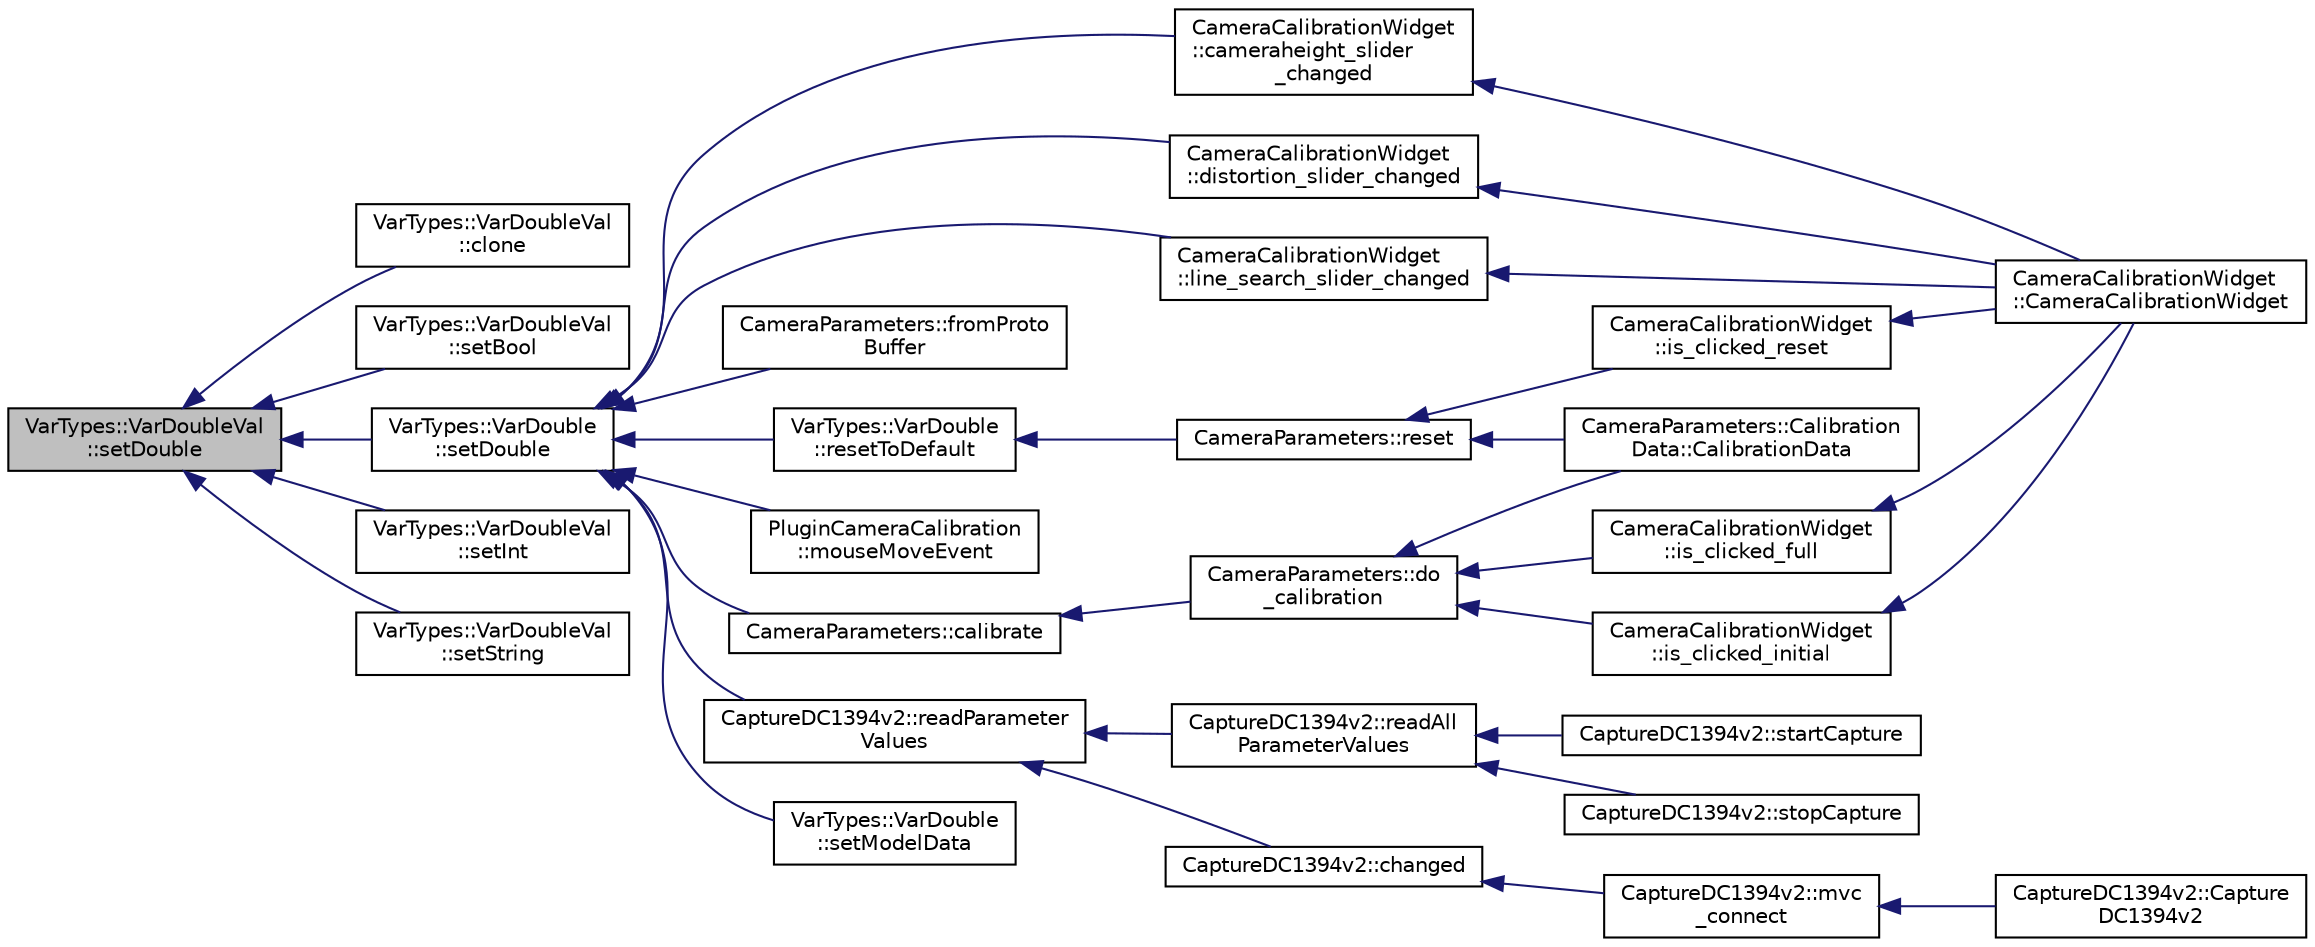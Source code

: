 digraph "VarTypes::VarDoubleVal::setDouble"
{
 // INTERACTIVE_SVG=YES
  edge [fontname="Helvetica",fontsize="10",labelfontname="Helvetica",labelfontsize="10"];
  node [fontname="Helvetica",fontsize="10",shape=record];
  rankdir="LR";
  Node1 [label="VarTypes::VarDoubleVal\l::setDouble",height=0.2,width=0.4,color="black", fillcolor="grey75", style="filled", fontcolor="black"];
  Node1 -> Node2 [dir="back",color="midnightblue",fontsize="10",style="solid",fontname="Helvetica"];
  Node2 [label="VarTypes::VarDoubleVal\l::clone",height=0.2,width=0.4,color="black", fillcolor="white", style="filled",URL="$db/d0f/class_var_types_1_1_var_double_val.html#a427b7fc143308d145120cf544456c97f"];
  Node1 -> Node3 [dir="back",color="midnightblue",fontsize="10",style="solid",fontname="Helvetica"];
  Node3 [label="VarTypes::VarDoubleVal\l::setBool",height=0.2,width=0.4,color="black", fillcolor="white", style="filled",URL="$db/d0f/class_var_types_1_1_var_double_val.html#a02b7db4841d7f03cfe5ec32dd571c598"];
  Node1 -> Node4 [dir="back",color="midnightblue",fontsize="10",style="solid",fontname="Helvetica"];
  Node4 [label="VarTypes::VarDouble\l::setDouble",height=0.2,width=0.4,color="black", fillcolor="white", style="filled",URL="$d6/de9/class_var_types_1_1_var_double.html#a7ab84dad58686acfe6a22332f8475960",tooltip="set the value of this node to val. "];
  Node4 -> Node5 [dir="back",color="midnightblue",fontsize="10",style="solid",fontname="Helvetica"];
  Node5 [label="CameraParameters::calibrate",height=0.2,width=0.4,color="black", fillcolor="white", style="filled",URL="$d7/df2/class_camera_parameters.html#a28286392a58b959438648e150d1b83b9"];
  Node5 -> Node6 [dir="back",color="midnightblue",fontsize="10",style="solid",fontname="Helvetica"];
  Node6 [label="CameraParameters::do\l_calibration",height=0.2,width=0.4,color="black", fillcolor="white", style="filled",URL="$d7/df2/class_camera_parameters.html#a244bd64783acb2c4021f168321cc8e8b"];
  Node6 -> Node7 [dir="back",color="midnightblue",fontsize="10",style="solid",fontname="Helvetica"];
  Node7 [label="CameraParameters::Calibration\lData::CalibrationData",height=0.2,width=0.4,color="black", fillcolor="white", style="filled",URL="$d7/d34/class_camera_parameters_1_1_calibration_data.html#ac94036112ff17acd4a54394887f0f38a"];
  Node6 -> Node8 [dir="back",color="midnightblue",fontsize="10",style="solid",fontname="Helvetica"];
  Node8 [label="CameraCalibrationWidget\l::is_clicked_full",height=0.2,width=0.4,color="black", fillcolor="white", style="filled",URL="$dd/dc1/class_camera_calibration_widget.html#a1f276e8981eb6509d29b950f2d984f2a"];
  Node8 -> Node9 [dir="back",color="midnightblue",fontsize="10",style="solid",fontname="Helvetica"];
  Node9 [label="CameraCalibrationWidget\l::CameraCalibrationWidget",height=0.2,width=0.4,color="black", fillcolor="white", style="filled",URL="$dd/dc1/class_camera_calibration_widget.html#a2b31fac70642ae332911579bf6717a4b"];
  Node6 -> Node10 [dir="back",color="midnightblue",fontsize="10",style="solid",fontname="Helvetica"];
  Node10 [label="CameraCalibrationWidget\l::is_clicked_initial",height=0.2,width=0.4,color="black", fillcolor="white", style="filled",URL="$dd/dc1/class_camera_calibration_widget.html#a534a101bfcaf0bb2d7b3d285e34e3d06"];
  Node10 -> Node9 [dir="back",color="midnightblue",fontsize="10",style="solid",fontname="Helvetica"];
  Node4 -> Node11 [dir="back",color="midnightblue",fontsize="10",style="solid",fontname="Helvetica"];
  Node11 [label="CameraCalibrationWidget\l::cameraheight_slider\l_changed",height=0.2,width=0.4,color="black", fillcolor="white", style="filled",URL="$dd/dc1/class_camera_calibration_widget.html#aa4bbb4e47b1cf8f3714e82828c7609f4"];
  Node11 -> Node9 [dir="back",color="midnightblue",fontsize="10",style="solid",fontname="Helvetica"];
  Node4 -> Node12 [dir="back",color="midnightblue",fontsize="10",style="solid",fontname="Helvetica"];
  Node12 [label="CameraCalibrationWidget\l::distortion_slider_changed",height=0.2,width=0.4,color="black", fillcolor="white", style="filled",URL="$dd/dc1/class_camera_calibration_widget.html#a003ff96284019239422c3912d406215a"];
  Node12 -> Node9 [dir="back",color="midnightblue",fontsize="10",style="solid",fontname="Helvetica"];
  Node4 -> Node13 [dir="back",color="midnightblue",fontsize="10",style="solid",fontname="Helvetica"];
  Node13 [label="CameraParameters::fromProto\lBuffer",height=0.2,width=0.4,color="black", fillcolor="white", style="filled",URL="$d7/df2/class_camera_parameters.html#a6ed09cbee73efc04596baff5cd4a9a8a"];
  Node4 -> Node14 [dir="back",color="midnightblue",fontsize="10",style="solid",fontname="Helvetica"];
  Node14 [label="CameraCalibrationWidget\l::line_search_slider_changed",height=0.2,width=0.4,color="black", fillcolor="white", style="filled",URL="$dd/dc1/class_camera_calibration_widget.html#a2f432484f8c5dbb50060d9b561dd1115"];
  Node14 -> Node9 [dir="back",color="midnightblue",fontsize="10",style="solid",fontname="Helvetica"];
  Node4 -> Node15 [dir="back",color="midnightblue",fontsize="10",style="solid",fontname="Helvetica"];
  Node15 [label="PluginCameraCalibration\l::mouseMoveEvent",height=0.2,width=0.4,color="black", fillcolor="white", style="filled",URL="$d7/de5/class_plugin_camera_calibration.html#af8bf9585ea5a96c6562d0cec71fb5d49"];
  Node4 -> Node16 [dir="back",color="midnightblue",fontsize="10",style="solid",fontname="Helvetica"];
  Node16 [label="CaptureDC1394v2::readParameter\lValues",height=0.2,width=0.4,color="black", fillcolor="white", style="filled",URL="$d9/db2/class_capture_d_c1394v2.html#ad393401efc2065c27cd094d1e44e38e6"];
  Node16 -> Node17 [dir="back",color="midnightblue",fontsize="10",style="solid",fontname="Helvetica"];
  Node17 [label="CaptureDC1394v2::changed",height=0.2,width=0.4,color="black", fillcolor="white", style="filled",URL="$d9/db2/class_capture_d_c1394v2.html#a6d69748c8c223923dd7b19e0fd126a36"];
  Node17 -> Node18 [dir="back",color="midnightblue",fontsize="10",style="solid",fontname="Helvetica"];
  Node18 [label="CaptureDC1394v2::mvc\l_connect",height=0.2,width=0.4,color="black", fillcolor="white", style="filled",URL="$d9/db2/class_capture_d_c1394v2.html#a4dd2211f320a3512c8f0e613f59534fa"];
  Node18 -> Node19 [dir="back",color="midnightblue",fontsize="10",style="solid",fontname="Helvetica"];
  Node19 [label="CaptureDC1394v2::Capture\lDC1394v2",height=0.2,width=0.4,color="black", fillcolor="white", style="filled",URL="$d9/db2/class_capture_d_c1394v2.html#afc4a4932dd688dcbf070324ed3df3f93"];
  Node16 -> Node20 [dir="back",color="midnightblue",fontsize="10",style="solid",fontname="Helvetica"];
  Node20 [label="CaptureDC1394v2::readAll\lParameterValues",height=0.2,width=0.4,color="black", fillcolor="white", style="filled",URL="$d9/db2/class_capture_d_c1394v2.html#ab7938b9ad29338d70c4770fa1155cd8d"];
  Node20 -> Node21 [dir="back",color="midnightblue",fontsize="10",style="solid",fontname="Helvetica"];
  Node21 [label="CaptureDC1394v2::startCapture",height=0.2,width=0.4,color="black", fillcolor="white", style="filled",URL="$d9/db2/class_capture_d_c1394v2.html#aa5de4131abf2ec1629ed290e1731c496",tooltip="Initialize the interface and start capture. "];
  Node20 -> Node22 [dir="back",color="midnightblue",fontsize="10",style="solid",fontname="Helvetica"];
  Node22 [label="CaptureDC1394v2::stopCapture",height=0.2,width=0.4,color="black", fillcolor="white", style="filled",URL="$d9/db2/class_capture_d_c1394v2.html#a134af9830a3320a239b0c8f14b2adc07",tooltip="Stop Capture. "];
  Node4 -> Node23 [dir="back",color="midnightblue",fontsize="10",style="solid",fontname="Helvetica"];
  Node23 [label="VarTypes::VarDouble\l::resetToDefault",height=0.2,width=0.4,color="black", fillcolor="white", style="filled",URL="$d6/de9/class_var_types_1_1_var_double.html#a7bbe04d2fec8233b51525fe84cb98b07"];
  Node23 -> Node24 [dir="back",color="midnightblue",fontsize="10",style="solid",fontname="Helvetica"];
  Node24 [label="CameraParameters::reset",height=0.2,width=0.4,color="black", fillcolor="white", style="filled",URL="$d7/df2/class_camera_parameters.html#a5d3e9d2d0342374c4fbf6fb1b127afec"];
  Node24 -> Node7 [dir="back",color="midnightblue",fontsize="10",style="solid",fontname="Helvetica"];
  Node24 -> Node25 [dir="back",color="midnightblue",fontsize="10",style="solid",fontname="Helvetica"];
  Node25 [label="CameraCalibrationWidget\l::is_clicked_reset",height=0.2,width=0.4,color="black", fillcolor="white", style="filled",URL="$dd/dc1/class_camera_calibration_widget.html#a64b7bb6be107598e6967017242cca792"];
  Node25 -> Node9 [dir="back",color="midnightblue",fontsize="10",style="solid",fontname="Helvetica"];
  Node4 -> Node26 [dir="back",color="midnightblue",fontsize="10",style="solid",fontname="Helvetica"];
  Node26 [label="VarTypes::VarDouble\l::setModelData",height=0.2,width=0.4,color="black", fillcolor="white", style="filled",URL="$d6/de9/class_var_types_1_1_var_double.html#a61486f95f4d728e04af3dd0625262515"];
  Node1 -> Node27 [dir="back",color="midnightblue",fontsize="10",style="solid",fontname="Helvetica"];
  Node27 [label="VarTypes::VarDoubleVal\l::setInt",height=0.2,width=0.4,color="black", fillcolor="white", style="filled",URL="$db/d0f/class_var_types_1_1_var_double_val.html#a68f43a9cfa07622e7ca82c6b595a0b6b"];
  Node1 -> Node28 [dir="back",color="midnightblue",fontsize="10",style="solid",fontname="Helvetica"];
  Node28 [label="VarTypes::VarDoubleVal\l::setString",height=0.2,width=0.4,color="black", fillcolor="white", style="filled",URL="$db/d0f/class_var_types_1_1_var_double_val.html#a49cb4d91b7adf8ce755639ac02b3a531"];
}
